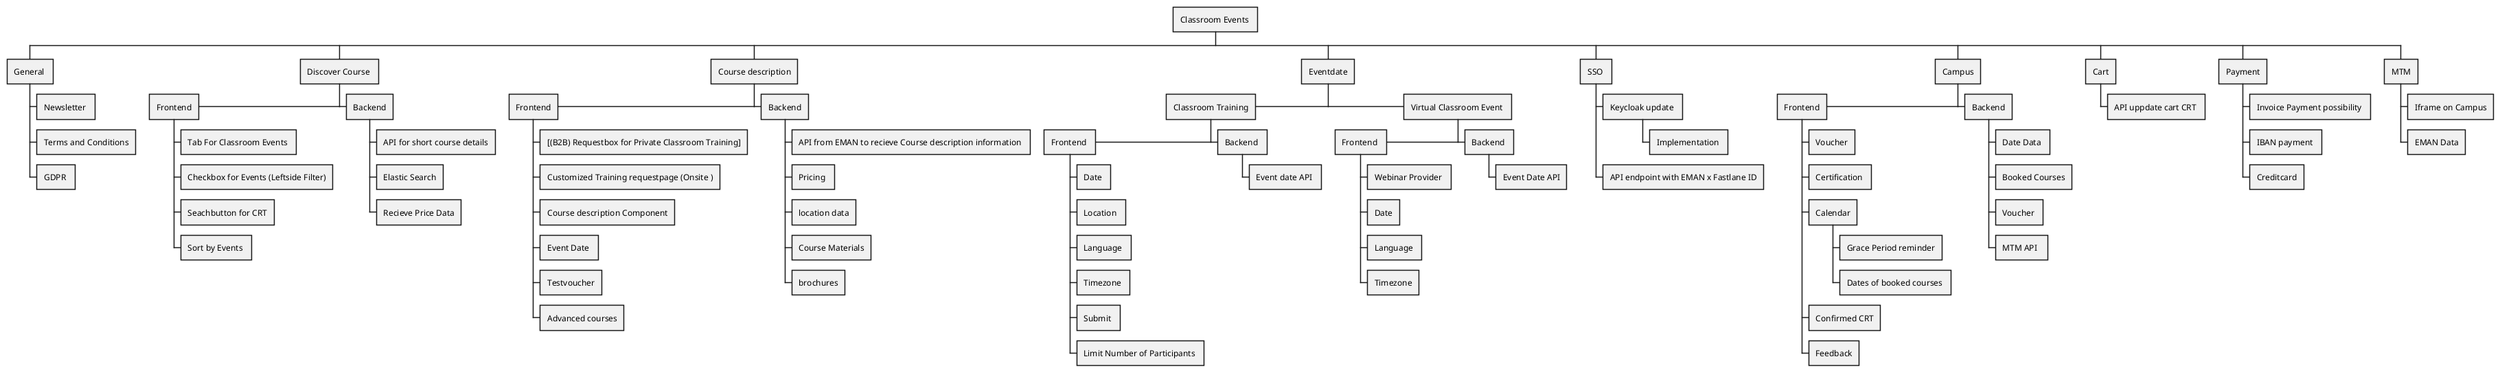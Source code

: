 WBS Classroom Events

@startwbs

<style>
wbsDiagram {
    .Dev-rdy {
        BackgroundColor yellow    
    }

    .done {
        BackgroundColor green     
    }

    .WIP {
        BackgroundColor LightBlue
    }
    .blocked {
        BackgroundColor Orange
    }
    .missing {
        BackgroundColor Red
    }
    .out-of-scope {
        Backgroundcolor gray
    }
}

</style>

* Classroom Events 

** General 
*** Newsletter 
*** Terms and Conditions
*** GDPR 

** Discover Course 
***< Frontend
**** Tab For Classroom Events 
**** Checkbox for Events (Leftside Filter)
**** Seachbutton for CRT
**** Sort by Events 
***> Backend
**** API for short course details
**** Elastic Search
**** Recieve Price Data


** Course description
***< Frontend
**** [(B2B) Requestbox for Private Classroom Training]
**** Customized Training requestpage (Onsite )
**** Course description Component
**** Event Date 
**** Testvoucher
**** Advanced courses
***> Backend
**** API from EMAN to recieve Course description information 
**** Pricing 
**** location data
**** Course Materials
**** brochures

** Eventdate
***< Classroom Training
****< Frontend 
***** Date 
***** Location 
***** Language 
***** Timezone 
***** Submit 
***** Limit Number of Participants 
****> Backend 
***** Event date API 
***> Virtual Classroom Event 
****< Frontend 
***** Webinar Provider 
***** Date
***** Language 
***** Timezone
****> Backend 
***** Event Date API

** SSO 
*** Keycloak update 
**** Implementation 
*** API endpoint with EMAN x Fastlane ID

** Campus
***< Frontend
**** Voucher
**** Certification 
**** Calendar
***** Grace Period reminder
***** Dates of booked courses 
**** Confirmed CRT

**** Feedback
***> Backend
**** Date Data 
**** Booked Courses
**** Voucher 
**** MTM API  

** Cart
*** API uppdate cart CRT 

** Payment
*** Invoice Payment possibility 
*** IBAN payment 
*** Creditcard

** MTM
*** Iframe on Campus
*** EMAN Data


@endwbs